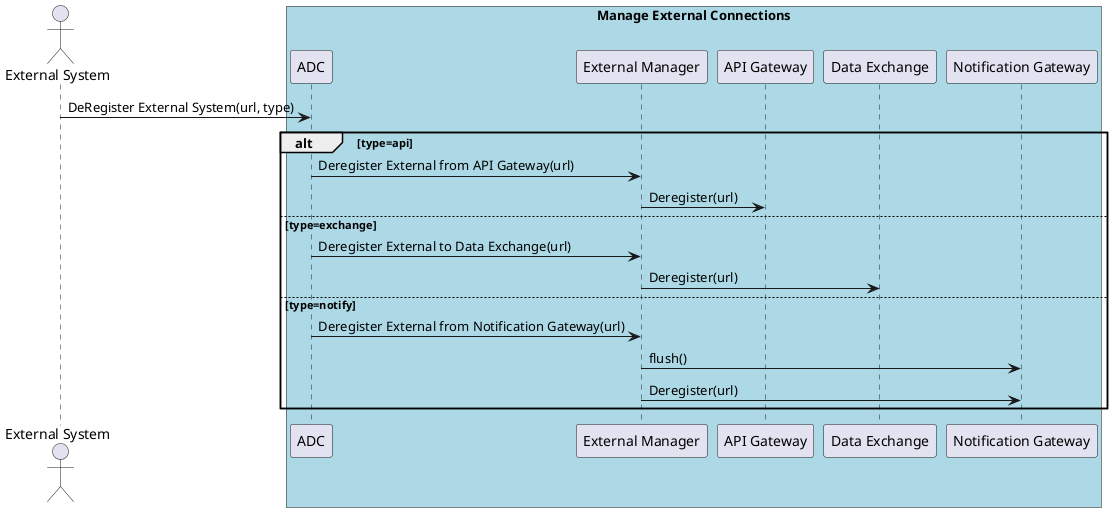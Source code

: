 @startuml
Actor "External System" as A

box "Manage External Connections" #lightblue
participant "ADC" as S
A -> S : DeRegister External System(url, type)
alt type=api
  S -> "External Manager": Deregister External from API Gateway(url)
  "External Manager" -> "API Gateway" : Deregister(url)
else type=exchange
  S -> "External Manager": Deregister External to Data Exchange(url)
  "External Manager" -> "Data Exchange": Deregister(url)
else type=notify
  S -> "External Manager": Deregister External from Notification Gateway(url)
  "External Manager" -> "Notification Gateway": flush()
  "External Manager" -> "Notification Gateway": Deregister(url)
end
end box

@enduml

